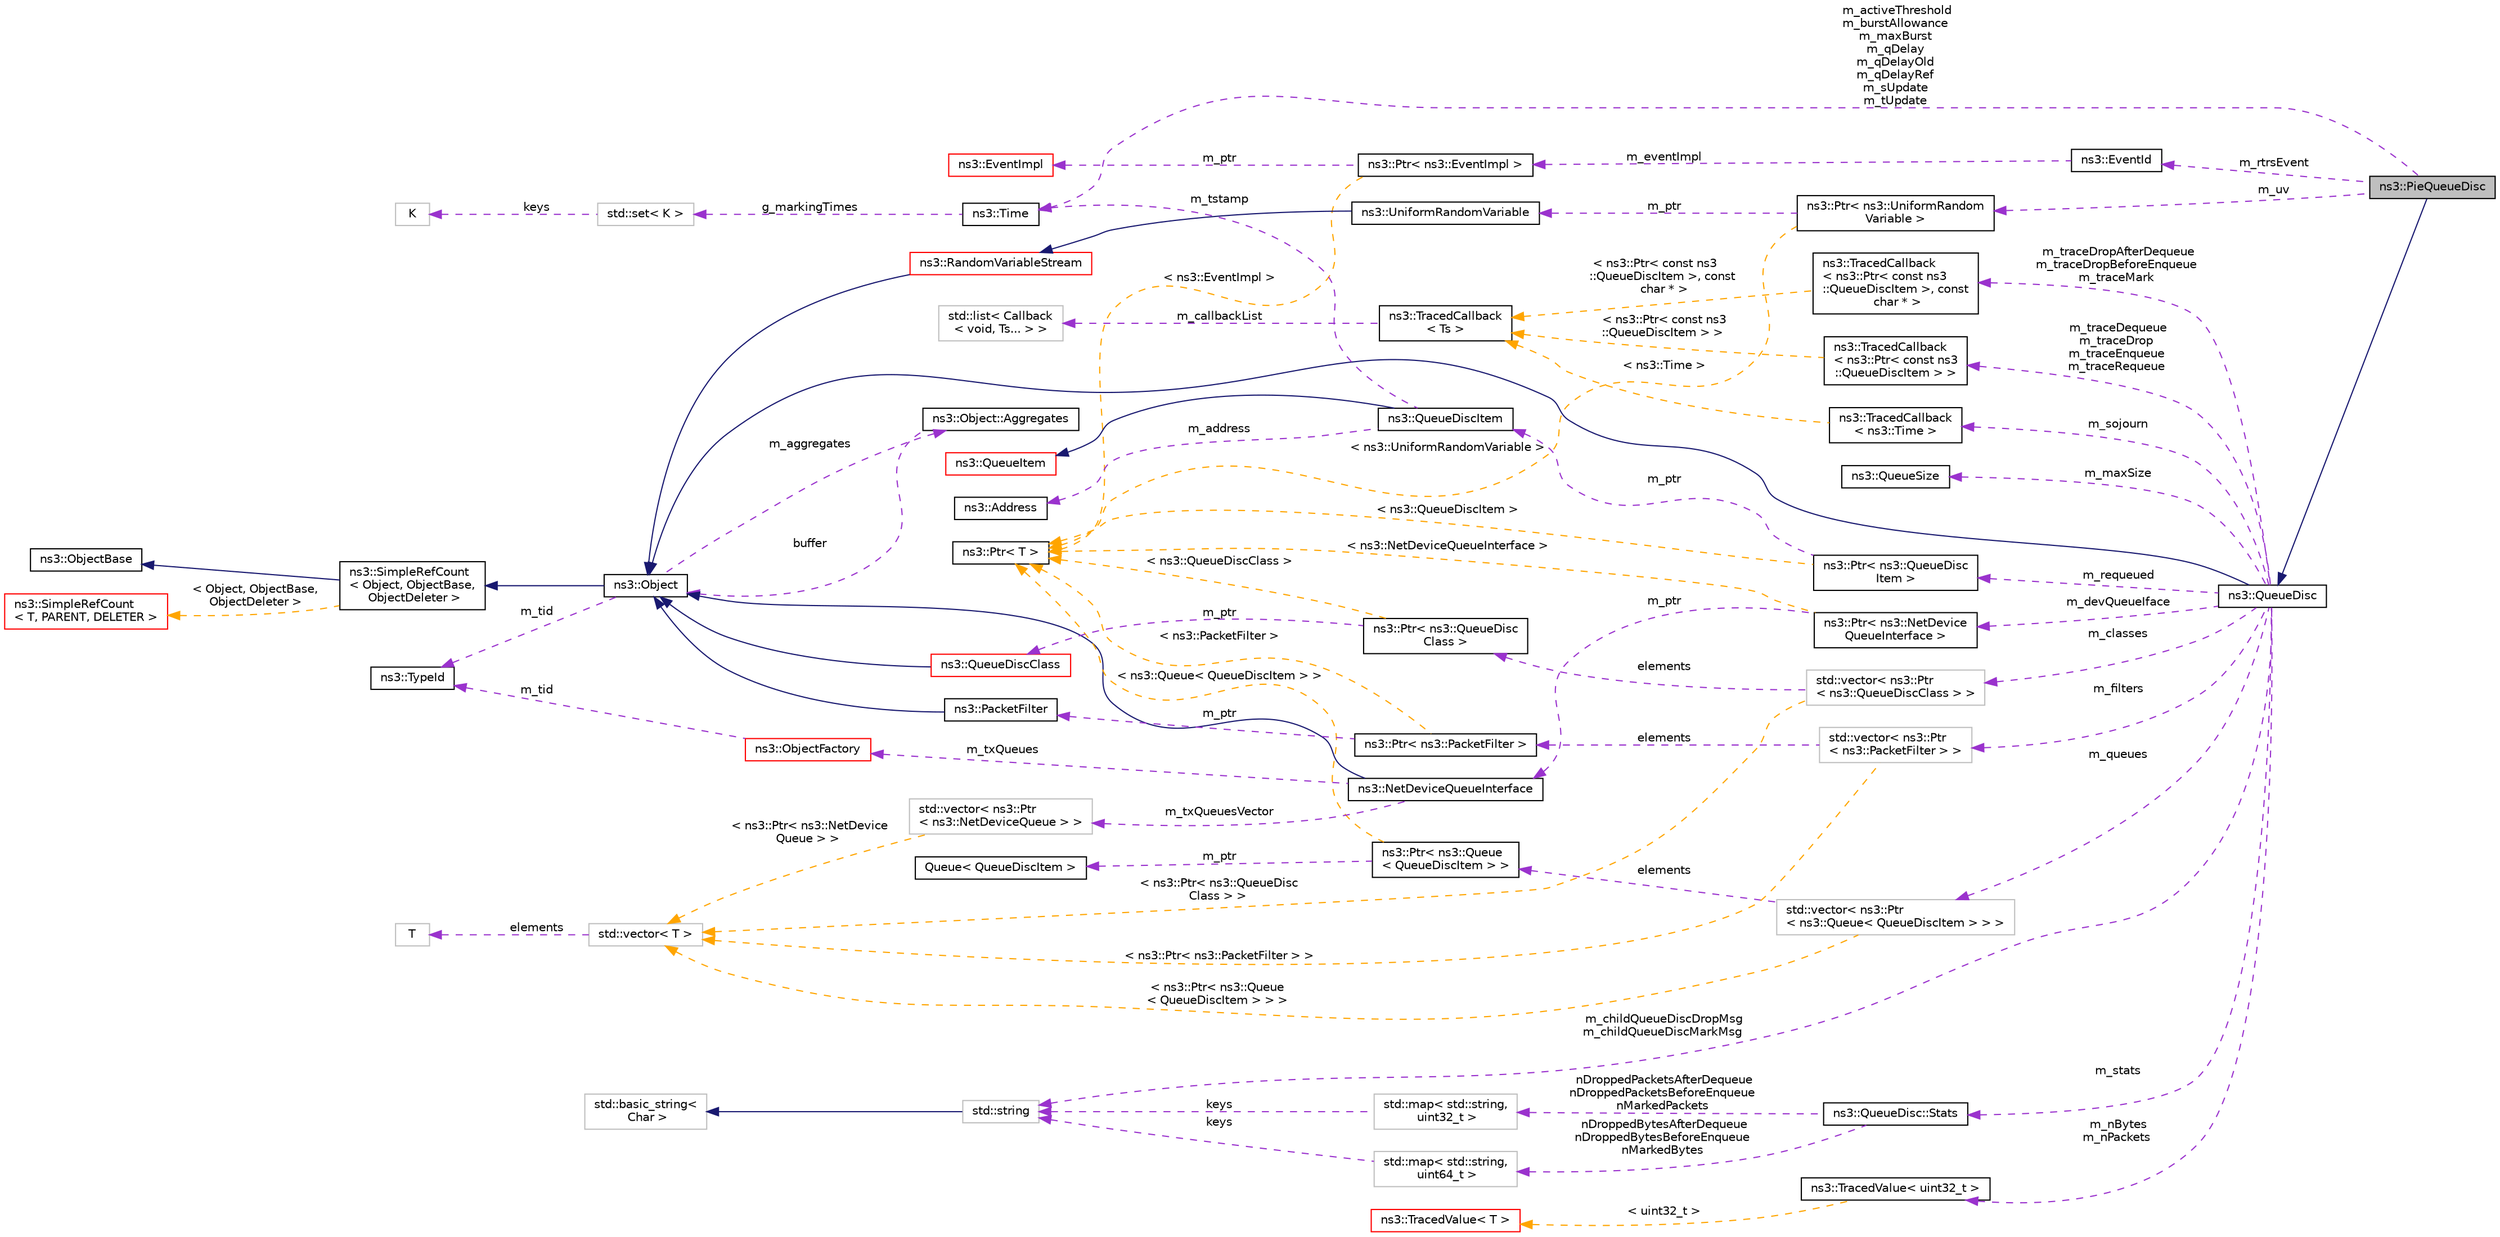 digraph "ns3::PieQueueDisc"
{
 // LATEX_PDF_SIZE
  edge [fontname="Helvetica",fontsize="10",labelfontname="Helvetica",labelfontsize="10"];
  node [fontname="Helvetica",fontsize="10",shape=record];
  rankdir="LR";
  Node1 [label="ns3::PieQueueDisc",height=0.2,width=0.4,color="black", fillcolor="grey75", style="filled", fontcolor="black",tooltip="Implements PIE Active Queue Management discipline."];
  Node2 -> Node1 [dir="back",color="midnightblue",fontsize="10",style="solid",fontname="Helvetica"];
  Node2 [label="ns3::QueueDisc",height=0.2,width=0.4,color="black", fillcolor="white", style="filled",URL="$classns3_1_1_queue_disc.html",tooltip="QueueDisc is an abstract base class providing the interface and implementing the operations common to..."];
  Node3 -> Node2 [dir="back",color="midnightblue",fontsize="10",style="solid",fontname="Helvetica"];
  Node3 [label="ns3::Object",height=0.2,width=0.4,color="black", fillcolor="white", style="filled",URL="$classns3_1_1_object.html",tooltip="A base class which provides memory management and object aggregation."];
  Node4 -> Node3 [dir="back",color="midnightblue",fontsize="10",style="solid",fontname="Helvetica"];
  Node4 [label="ns3::SimpleRefCount\l\< Object, ObjectBase,\l ObjectDeleter \>",height=0.2,width=0.4,color="black", fillcolor="white", style="filled",URL="$classns3_1_1_simple_ref_count.html",tooltip=" "];
  Node5 -> Node4 [dir="back",color="midnightblue",fontsize="10",style="solid",fontname="Helvetica"];
  Node5 [label="ns3::ObjectBase",height=0.2,width=0.4,color="black", fillcolor="white", style="filled",URL="$classns3_1_1_object_base.html",tooltip="Anchor the ns-3 type and attribute system."];
  Node6 -> Node4 [dir="back",color="orange",fontsize="10",style="dashed",label=" \< Object, ObjectBase,\l ObjectDeleter \>" ,fontname="Helvetica"];
  Node6 [label="ns3::SimpleRefCount\l\< T, PARENT, DELETER \>",height=0.2,width=0.4,color="red", fillcolor="white", style="filled",URL="$classns3_1_1_simple_ref_count.html",tooltip="A template-based reference counting class."];
  Node8 -> Node3 [dir="back",color="darkorchid3",fontsize="10",style="dashed",label=" m_tid" ,fontname="Helvetica"];
  Node8 [label="ns3::TypeId",height=0.2,width=0.4,color="black", fillcolor="white", style="filled",URL="$classns3_1_1_type_id.html",tooltip="a unique identifier for an interface."];
  Node9 -> Node3 [dir="back",color="darkorchid3",fontsize="10",style="dashed",label=" m_aggregates" ,fontname="Helvetica"];
  Node9 [label="ns3::Object::Aggregates",height=0.2,width=0.4,color="black", fillcolor="white", style="filled",URL="$structns3_1_1_object_1_1_aggregates.html",tooltip="The list of Objects aggregated to this one."];
  Node3 -> Node9 [dir="back",color="darkorchid3",fontsize="10",style="dashed",label=" buffer" ,fontname="Helvetica"];
  Node10 -> Node2 [dir="back",color="darkorchid3",fontsize="10",style="dashed",label=" m_queues" ,fontname="Helvetica"];
  Node10 [label="std::vector\< ns3::Ptr\l\< ns3::Queue\< QueueDiscItem \> \> \>",height=0.2,width=0.4,color="grey75", fillcolor="white", style="filled",tooltip=" "];
  Node11 -> Node10 [dir="back",color="darkorchid3",fontsize="10",style="dashed",label=" elements" ,fontname="Helvetica"];
  Node11 [label="ns3::Ptr\< ns3::Queue\l\< QueueDiscItem \> \>",height=0.2,width=0.4,color="black", fillcolor="white", style="filled",URL="$classns3_1_1_ptr.html",tooltip=" "];
  Node12 -> Node11 [dir="back",color="darkorchid3",fontsize="10",style="dashed",label=" m_ptr" ,fontname="Helvetica"];
  Node12 [label="Queue\< QueueDiscItem \>",height=0.2,width=0.4,color="black", fillcolor="white", style="filled",URL="$classns3_1_1_queue_3_01_queue_disc_item_01_4.html",tooltip="Introspection did not find any typical Config paths."];
  Node13 -> Node11 [dir="back",color="orange",fontsize="10",style="dashed",label=" \< ns3::Queue\< QueueDiscItem \> \>" ,fontname="Helvetica"];
  Node13 [label="ns3::Ptr\< T \>",height=0.2,width=0.4,color="black", fillcolor="white", style="filled",URL="$classns3_1_1_ptr.html",tooltip="Smart pointer class similar to boost::intrusive_ptr."];
  Node14 -> Node10 [dir="back",color="orange",fontsize="10",style="dashed",label=" \< ns3::Ptr\< ns3::Queue\l\< QueueDiscItem \> \> \>" ,fontname="Helvetica"];
  Node14 [label="std::vector\< T \>",height=0.2,width=0.4,color="grey75", fillcolor="white", style="filled",tooltip=" "];
  Node15 -> Node14 [dir="back",color="darkorchid3",fontsize="10",style="dashed",label=" elements" ,fontname="Helvetica"];
  Node15 [label="T",height=0.2,width=0.4,color="grey75", fillcolor="white", style="filled",tooltip=" "];
  Node16 -> Node2 [dir="back",color="darkorchid3",fontsize="10",style="dashed",label=" m_traceDequeue\nm_traceDrop\nm_traceEnqueue\nm_traceRequeue" ,fontname="Helvetica"];
  Node16 [label="ns3::TracedCallback\l\< ns3::Ptr\< const ns3\l::QueueDiscItem \> \>",height=0.2,width=0.4,color="black", fillcolor="white", style="filled",URL="$classns3_1_1_traced_callback.html",tooltip=" "];
  Node17 -> Node16 [dir="back",color="orange",fontsize="10",style="dashed",label=" \< ns3::Ptr\< const ns3\l::QueueDiscItem \> \>" ,fontname="Helvetica"];
  Node17 [label="ns3::TracedCallback\l\< Ts \>",height=0.2,width=0.4,color="black", fillcolor="white", style="filled",URL="$classns3_1_1_traced_callback.html",tooltip="Forward calls to a chain of Callback."];
  Node18 -> Node17 [dir="back",color="darkorchid3",fontsize="10",style="dashed",label=" m_callbackList" ,fontname="Helvetica"];
  Node18 [label="std::list\< Callback\l\< void, Ts... \> \>",height=0.2,width=0.4,color="grey75", fillcolor="white", style="filled",tooltip=" "];
  Node26 -> Node2 [dir="back",color="darkorchid3",fontsize="10",style="dashed",label=" m_maxSize" ,fontname="Helvetica"];
  Node26 [label="ns3::QueueSize",height=0.2,width=0.4,color="black", fillcolor="white", style="filled",URL="$classns3_1_1_queue_size.html",tooltip="Class for representing queue sizes."];
  Node27 -> Node2 [dir="back",color="darkorchid3",fontsize="10",style="dashed",label=" m_filters" ,fontname="Helvetica"];
  Node27 [label="std::vector\< ns3::Ptr\l\< ns3::PacketFilter \> \>",height=0.2,width=0.4,color="grey75", fillcolor="white", style="filled",tooltip=" "];
  Node28 -> Node27 [dir="back",color="darkorchid3",fontsize="10",style="dashed",label=" elements" ,fontname="Helvetica"];
  Node28 [label="ns3::Ptr\< ns3::PacketFilter \>",height=0.2,width=0.4,color="black", fillcolor="white", style="filled",URL="$classns3_1_1_ptr.html",tooltip=" "];
  Node29 -> Node28 [dir="back",color="darkorchid3",fontsize="10",style="dashed",label=" m_ptr" ,fontname="Helvetica"];
  Node29 [label="ns3::PacketFilter",height=0.2,width=0.4,color="black", fillcolor="white", style="filled",URL="$classns3_1_1_packet_filter.html",tooltip="PacketFilter is the abstract base class for filters used by queue discs to classify packets."];
  Node3 -> Node29 [dir="back",color="midnightblue",fontsize="10",style="solid",fontname="Helvetica"];
  Node13 -> Node28 [dir="back",color="orange",fontsize="10",style="dashed",label=" \< ns3::PacketFilter \>" ,fontname="Helvetica"];
  Node14 -> Node27 [dir="back",color="orange",fontsize="10",style="dashed",label=" \< ns3::Ptr\< ns3::PacketFilter \> \>" ,fontname="Helvetica"];
  Node30 -> Node2 [dir="back",color="darkorchid3",fontsize="10",style="dashed",label=" m_requeued" ,fontname="Helvetica"];
  Node30 [label="ns3::Ptr\< ns3::QueueDisc\lItem \>",height=0.2,width=0.4,color="black", fillcolor="white", style="filled",URL="$classns3_1_1_ptr.html",tooltip=" "];
  Node31 -> Node30 [dir="back",color="darkorchid3",fontsize="10",style="dashed",label=" m_ptr" ,fontname="Helvetica"];
  Node31 [label="ns3::QueueDiscItem",height=0.2,width=0.4,color="black", fillcolor="white", style="filled",URL="$classns3_1_1_queue_disc_item.html",tooltip="QueueDiscItem is the abstract base class for items that are stored in a queue disc."];
  Node32 -> Node31 [dir="back",color="midnightblue",fontsize="10",style="solid",fontname="Helvetica"];
  Node32 [label="ns3::QueueItem",height=0.2,width=0.4,color="red", fillcolor="white", style="filled",URL="$classns3_1_1_queue_item.html",tooltip="Base class to represent items of packet Queues."];
  Node51 -> Node31 [dir="back",color="darkorchid3",fontsize="10",style="dashed",label=" m_address" ,fontname="Helvetica"];
  Node51 [label="ns3::Address",height=0.2,width=0.4,color="black", fillcolor="white", style="filled",URL="$classns3_1_1_address.html",tooltip="a polymophic address class"];
  Node52 -> Node31 [dir="back",color="darkorchid3",fontsize="10",style="dashed",label=" m_tstamp" ,fontname="Helvetica"];
  Node52 [label="ns3::Time",height=0.2,width=0.4,color="black", fillcolor="white", style="filled",URL="$classns3_1_1_time.html",tooltip="Simulation virtual time values and global simulation resolution."];
  Node53 -> Node52 [dir="back",color="darkorchid3",fontsize="10",style="dashed",label=" g_markingTimes" ,fontname="Helvetica"];
  Node53 [label="std::set\< K \>",height=0.2,width=0.4,color="grey75", fillcolor="white", style="filled",tooltip=" "];
  Node54 -> Node53 [dir="back",color="darkorchid3",fontsize="10",style="dashed",label=" keys" ,fontname="Helvetica"];
  Node54 [label="K",height=0.2,width=0.4,color="grey75", fillcolor="white", style="filled",tooltip=" "];
  Node13 -> Node30 [dir="back",color="orange",fontsize="10",style="dashed",label=" \< ns3::QueueDiscItem \>" ,fontname="Helvetica"];
  Node55 -> Node2 [dir="back",color="darkorchid3",fontsize="10",style="dashed",label=" m_classes" ,fontname="Helvetica"];
  Node55 [label="std::vector\< ns3::Ptr\l\< ns3::QueueDiscClass \> \>",height=0.2,width=0.4,color="grey75", fillcolor="white", style="filled",tooltip=" "];
  Node56 -> Node55 [dir="back",color="darkorchid3",fontsize="10",style="dashed",label=" elements" ,fontname="Helvetica"];
  Node56 [label="ns3::Ptr\< ns3::QueueDisc\lClass \>",height=0.2,width=0.4,color="black", fillcolor="white", style="filled",URL="$classns3_1_1_ptr.html",tooltip=" "];
  Node57 -> Node56 [dir="back",color="darkorchid3",fontsize="10",style="dashed",label=" m_ptr" ,fontname="Helvetica"];
  Node57 [label="ns3::QueueDiscClass",height=0.2,width=0.4,color="red", fillcolor="white", style="filled",URL="$classns3_1_1_queue_disc_class.html",tooltip="QueueDiscClass is the base class for classes that are included in a queue disc."];
  Node3 -> Node57 [dir="back",color="midnightblue",fontsize="10",style="solid",fontname="Helvetica"];
  Node13 -> Node56 [dir="back",color="orange",fontsize="10",style="dashed",label=" \< ns3::QueueDiscClass \>" ,fontname="Helvetica"];
  Node14 -> Node55 [dir="back",color="orange",fontsize="10",style="dashed",label=" \< ns3::Ptr\< ns3::QueueDisc\lClass \> \>" ,fontname="Helvetica"];
  Node59 -> Node2 [dir="back",color="darkorchid3",fontsize="10",style="dashed",label=" m_sojourn" ,fontname="Helvetica"];
  Node59 [label="ns3::TracedCallback\l\< ns3::Time \>",height=0.2,width=0.4,color="black", fillcolor="white", style="filled",URL="$classns3_1_1_traced_callback.html",tooltip=" "];
  Node17 -> Node59 [dir="back",color="orange",fontsize="10",style="dashed",label=" \< ns3::Time \>" ,fontname="Helvetica"];
  Node60 -> Node2 [dir="back",color="darkorchid3",fontsize="10",style="dashed",label=" m_devQueueIface" ,fontname="Helvetica"];
  Node60 [label="ns3::Ptr\< ns3::NetDevice\lQueueInterface \>",height=0.2,width=0.4,color="black", fillcolor="white", style="filled",URL="$classns3_1_1_ptr.html",tooltip=" "];
  Node61 -> Node60 [dir="back",color="darkorchid3",fontsize="10",style="dashed",label=" m_ptr" ,fontname="Helvetica"];
  Node61 [label="ns3::NetDeviceQueueInterface",height=0.2,width=0.4,color="black", fillcolor="white", style="filled",URL="$classns3_1_1_net_device_queue_interface.html",tooltip="Network device transmission queue interface."];
  Node3 -> Node61 [dir="back",color="midnightblue",fontsize="10",style="solid",fontname="Helvetica"];
  Node62 -> Node61 [dir="back",color="darkorchid3",fontsize="10",style="dashed",label=" m_txQueues" ,fontname="Helvetica"];
  Node62 [label="ns3::ObjectFactory",height=0.2,width=0.4,color="red", fillcolor="white", style="filled",URL="$classns3_1_1_object_factory.html",tooltip="Instantiate subclasses of ns3::Object."];
  Node8 -> Node62 [dir="back",color="darkorchid3",fontsize="10",style="dashed",label=" m_tid" ,fontname="Helvetica"];
  Node74 -> Node61 [dir="back",color="darkorchid3",fontsize="10",style="dashed",label=" m_txQueuesVector" ,fontname="Helvetica"];
  Node74 [label="std::vector\< ns3::Ptr\l\< ns3::NetDeviceQueue \> \>",height=0.2,width=0.4,color="grey75", fillcolor="white", style="filled",tooltip=" "];
  Node14 -> Node74 [dir="back",color="orange",fontsize="10",style="dashed",label=" \< ns3::Ptr\< ns3::NetDevice\lQueue \> \>" ,fontname="Helvetica"];
  Node13 -> Node60 [dir="back",color="orange",fontsize="10",style="dashed",label=" \< ns3::NetDeviceQueueInterface \>" ,fontname="Helvetica"];
  Node82 -> Node2 [dir="back",color="darkorchid3",fontsize="10",style="dashed",label=" m_stats" ,fontname="Helvetica"];
  Node82 [label="ns3::QueueDisc::Stats",height=0.2,width=0.4,color="black", fillcolor="white", style="filled",URL="$structns3_1_1_queue_disc_1_1_stats.html",tooltip="Structure that keeps the queue disc statistics."];
  Node83 -> Node82 [dir="back",color="darkorchid3",fontsize="10",style="dashed",label=" nDroppedPacketsAfterDequeue\nnDroppedPacketsBeforeEnqueue\nnMarkedPackets" ,fontname="Helvetica"];
  Node83 [label="std::map\< std::string,\l uint32_t \>",height=0.2,width=0.4,color="grey75", fillcolor="white", style="filled",tooltip=" "];
  Node66 -> Node83 [dir="back",color="darkorchid3",fontsize="10",style="dashed",label=" keys" ,fontname="Helvetica"];
  Node66 [label="std::string",height=0.2,width=0.4,color="grey75", fillcolor="white", style="filled",tooltip=" "];
  Node67 -> Node66 [dir="back",color="midnightblue",fontsize="10",style="solid",fontname="Helvetica"];
  Node67 [label="std::basic_string\<\l Char \>",height=0.2,width=0.4,color="grey75", fillcolor="white", style="filled",tooltip=" "];
  Node85 -> Node82 [dir="back",color="darkorchid3",fontsize="10",style="dashed",label=" nDroppedBytesAfterDequeue\nnDroppedBytesBeforeEnqueue\nnMarkedBytes" ,fontname="Helvetica"];
  Node85 [label="std::map\< std::string,\l uint64_t \>",height=0.2,width=0.4,color="grey75", fillcolor="white", style="filled",tooltip=" "];
  Node66 -> Node85 [dir="back",color="darkorchid3",fontsize="10",style="dashed",label=" keys" ,fontname="Helvetica"];
  Node66 -> Node2 [dir="back",color="darkorchid3",fontsize="10",style="dashed",label=" m_childQueueDiscDropMsg\nm_childQueueDiscMarkMsg" ,fontname="Helvetica"];
  Node86 -> Node2 [dir="back",color="darkorchid3",fontsize="10",style="dashed",label=" m_traceDropAfterDequeue\nm_traceDropBeforeEnqueue\nm_traceMark" ,fontname="Helvetica"];
  Node86 [label="ns3::TracedCallback\l\< ns3::Ptr\< const ns3\l::QueueDiscItem \>, const\l char * \>",height=0.2,width=0.4,color="black", fillcolor="white", style="filled",URL="$classns3_1_1_traced_callback.html",tooltip=" "];
  Node17 -> Node86 [dir="back",color="orange",fontsize="10",style="dashed",label=" \< ns3::Ptr\< const ns3\l::QueueDiscItem \>, const\l char * \>" ,fontname="Helvetica"];
  Node87 -> Node2 [dir="back",color="darkorchid3",fontsize="10",style="dashed",label=" m_nBytes\nm_nPackets" ,fontname="Helvetica"];
  Node87 [label="ns3::TracedValue\< uint32_t \>",height=0.2,width=0.4,color="black", fillcolor="white", style="filled",URL="$classns3_1_1_traced_value.html",tooltip=" "];
  Node88 -> Node87 [dir="back",color="orange",fontsize="10",style="dashed",label=" \< uint32_t \>" ,fontname="Helvetica"];
  Node88 [label="ns3::TracedValue\< T \>",height=0.2,width=0.4,color="red", fillcolor="white", style="filled",URL="$classns3_1_1_traced_value.html",tooltip="Trace classes with value semantics."];
  Node90 -> Node1 [dir="back",color="darkorchid3",fontsize="10",style="dashed",label=" m_rtrsEvent" ,fontname="Helvetica"];
  Node90 [label="ns3::EventId",height=0.2,width=0.4,color="black", fillcolor="white", style="filled",URL="$classns3_1_1_event_id.html",tooltip="An identifier for simulation events."];
  Node91 -> Node90 [dir="back",color="darkorchid3",fontsize="10",style="dashed",label=" m_eventImpl" ,fontname="Helvetica"];
  Node91 [label="ns3::Ptr\< ns3::EventImpl \>",height=0.2,width=0.4,color="black", fillcolor="white", style="filled",URL="$classns3_1_1_ptr.html",tooltip=" "];
  Node92 -> Node91 [dir="back",color="darkorchid3",fontsize="10",style="dashed",label=" m_ptr" ,fontname="Helvetica"];
  Node92 [label="ns3::EventImpl",height=0.2,width=0.4,color="red", fillcolor="white", style="filled",URL="$classns3_1_1_event_impl.html",tooltip="A simulation event."];
  Node13 -> Node91 [dir="back",color="orange",fontsize="10",style="dashed",label=" \< ns3::EventImpl \>" ,fontname="Helvetica"];
  Node52 -> Node1 [dir="back",color="darkorchid3",fontsize="10",style="dashed",label=" m_activeThreshold\nm_burstAllowance\nm_maxBurst\nm_qDelay\nm_qDelayOld\nm_qDelayRef\nm_sUpdate\nm_tUpdate" ,fontname="Helvetica"];
  Node94 -> Node1 [dir="back",color="darkorchid3",fontsize="10",style="dashed",label=" m_uv" ,fontname="Helvetica"];
  Node94 [label="ns3::Ptr\< ns3::UniformRandom\lVariable \>",height=0.2,width=0.4,color="black", fillcolor="white", style="filled",URL="$classns3_1_1_ptr.html",tooltip=" "];
  Node95 -> Node94 [dir="back",color="darkorchid3",fontsize="10",style="dashed",label=" m_ptr" ,fontname="Helvetica"];
  Node95 [label="ns3::UniformRandomVariable",height=0.2,width=0.4,color="black", fillcolor="white", style="filled",URL="$classns3_1_1_uniform_random_variable.html",tooltip="The uniform distribution Random Number Generator (RNG)."];
  Node96 -> Node95 [dir="back",color="midnightblue",fontsize="10",style="solid",fontname="Helvetica"];
  Node96 [label="ns3::RandomVariableStream",height=0.2,width=0.4,color="red", fillcolor="white", style="filled",URL="$classns3_1_1_random_variable_stream.html",tooltip="The basic uniform Random Number Generator (RNG)."];
  Node3 -> Node96 [dir="back",color="midnightblue",fontsize="10",style="solid",fontname="Helvetica"];
  Node13 -> Node94 [dir="back",color="orange",fontsize="10",style="dashed",label=" \< ns3::UniformRandomVariable \>" ,fontname="Helvetica"];
}
